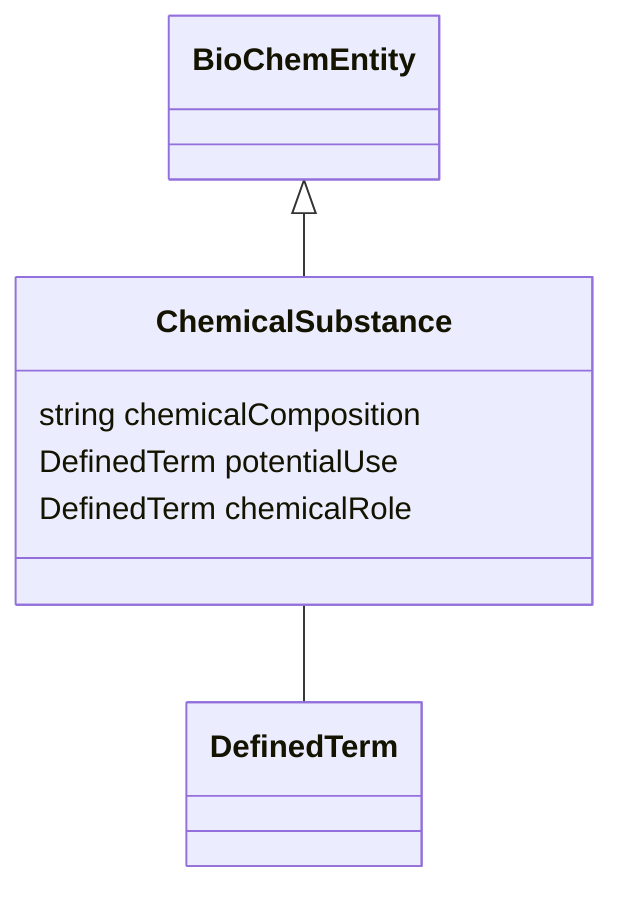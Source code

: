 classDiagram
  ChemicalSubstance -- DefinedTerm


BioChemEntity <|-- ChemicalSubstance
class ChemicalSubstance {

  string chemicalComposition
  DefinedTerm potentialUse
  DefinedTerm chemicalRole

}